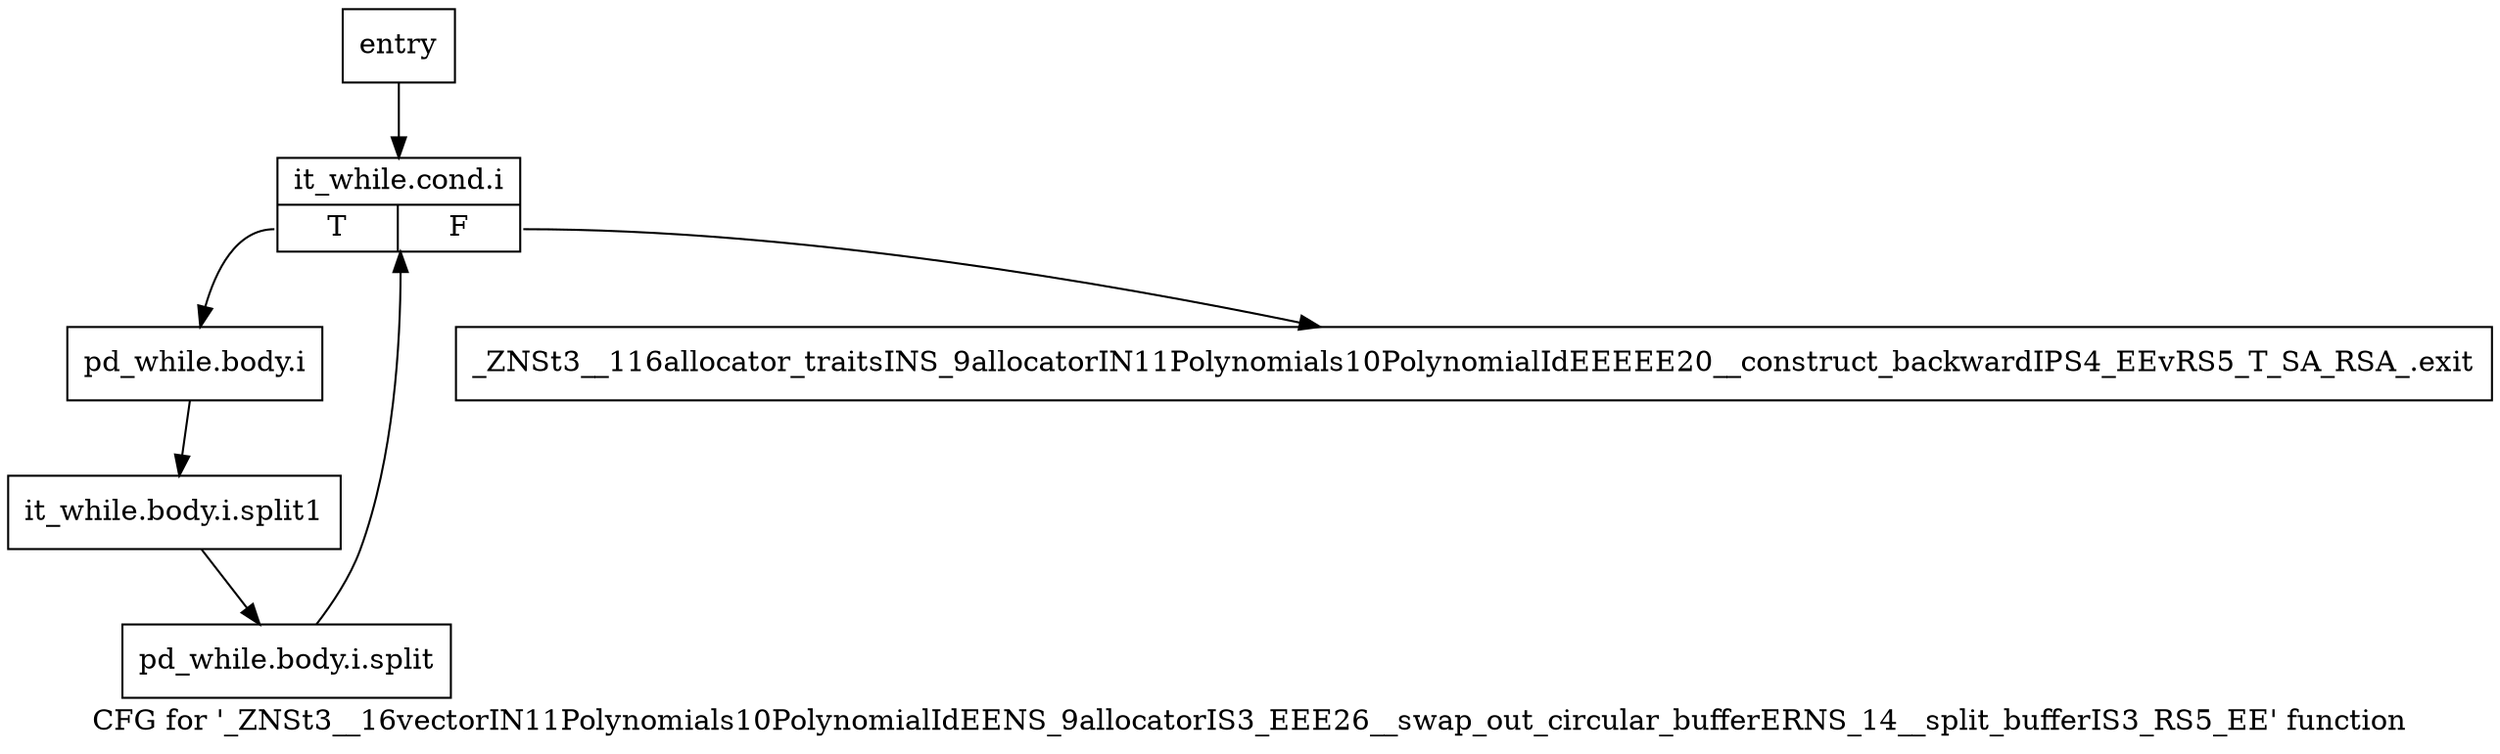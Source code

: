 digraph "CFG for '_ZNSt3__16vectorIN11Polynomials10PolynomialIdEENS_9allocatorIS3_EEE26__swap_out_circular_bufferERNS_14__split_bufferIS3_RS5_EE' function" {
	label="CFG for '_ZNSt3__16vectorIN11Polynomials10PolynomialIdEENS_9allocatorIS3_EEE26__swap_out_circular_bufferERNS_14__split_bufferIS3_RS5_EE' function";

	Node0x6d800c0 [shape=record,label="{entry}"];
	Node0x6d800c0 -> Node0x6d80110;
	Node0x6d80110 [shape=record,label="{it_while.cond.i|{<s0>T|<s1>F}}"];
	Node0x6d80110:s0 -> Node0x6d80160;
	Node0x6d80110:s1 -> Node0x6d801b0;
	Node0x6d80160 [shape=record,label="{pd_while.body.i}"];
	Node0x6d80160 -> Node0xb074680;
	Node0xb074680 [shape=record,label="{it_while.body.i.split1}"];
	Node0xb074680 -> Node0xb074900;
	Node0xb074900 [shape=record,label="{pd_while.body.i.split}"];
	Node0xb074900 -> Node0x6d80110;
	Node0x6d801b0 [shape=record,label="{_ZNSt3__116allocator_traitsINS_9allocatorIN11Polynomials10PolynomialIdEEEEE20__construct_backwardIPS4_EEvRS5_T_SA_RSA_.exit}"];
}
